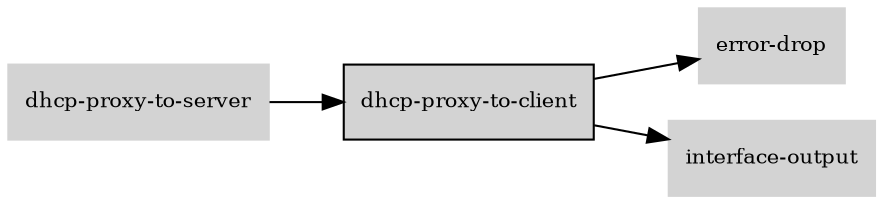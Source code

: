 digraph "dhcp_proxy_to_client_subgraph" {
  rankdir=LR;
  node [shape=box, style=filled, fontsize=10, color=lightgray, fontcolor=black, fillcolor=lightgray];
  "dhcp-proxy-to-client" [color=black, fontcolor=black, fillcolor=lightgray];
  edge [fontsize=8];
  "dhcp-proxy-to-client" -> "error-drop";
  "dhcp-proxy-to-client" -> "interface-output";
  "dhcp-proxy-to-server" -> "dhcp-proxy-to-client";
}
